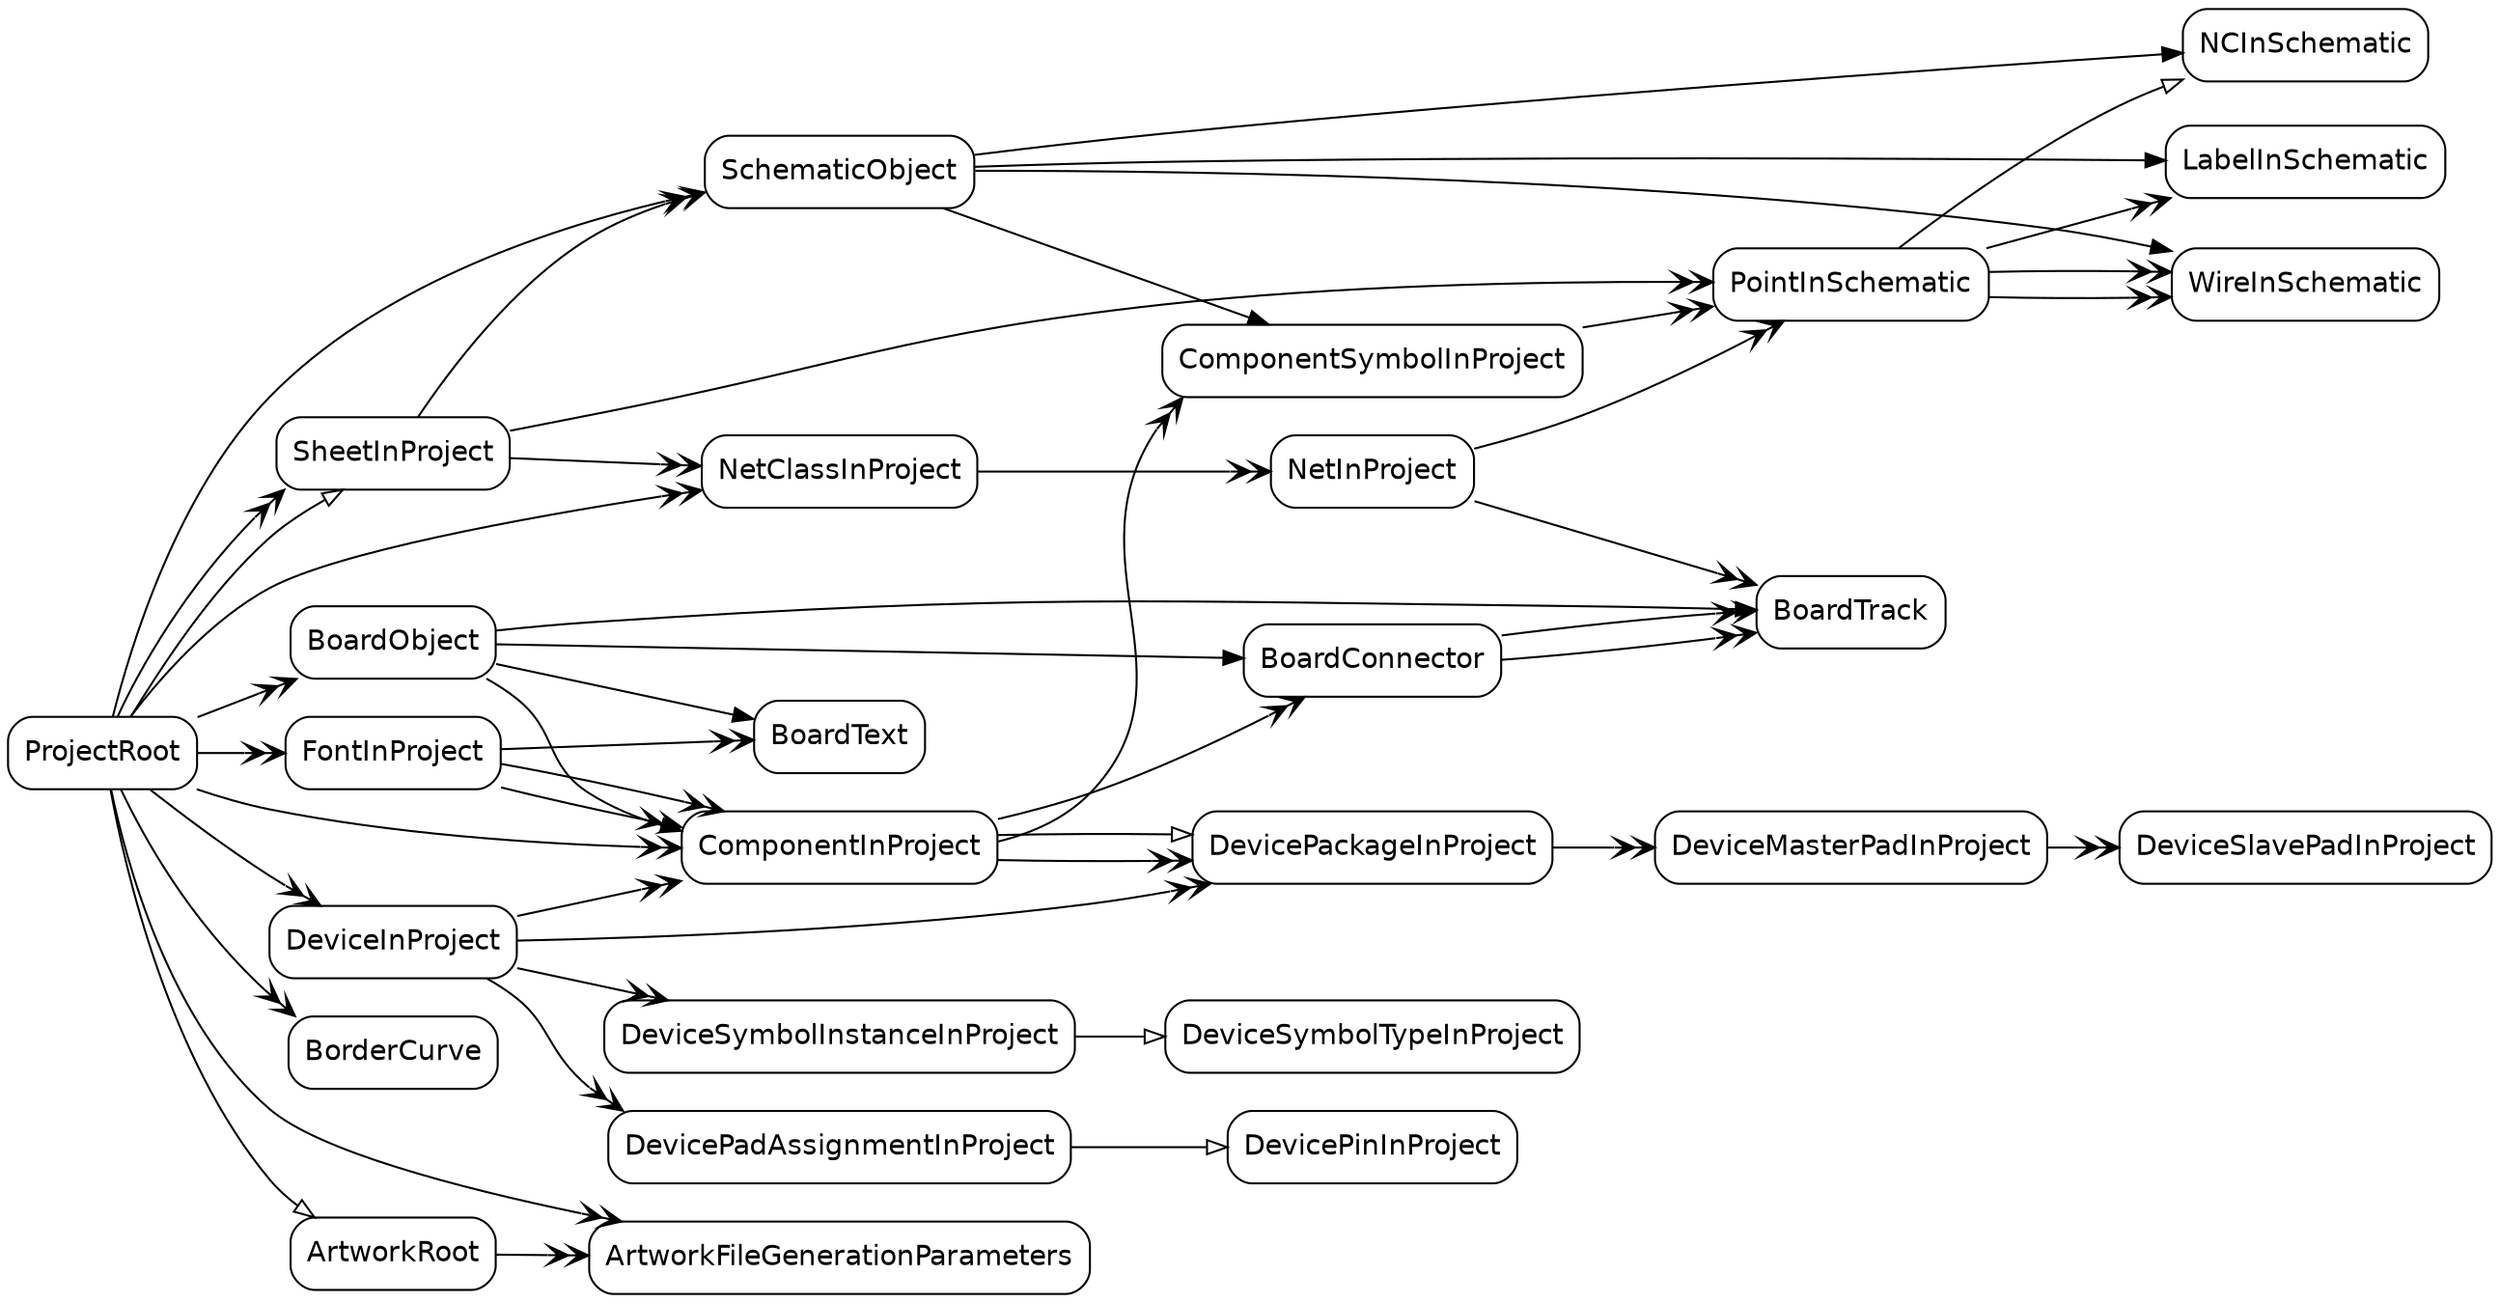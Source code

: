 digraph G {
  rankdir=LR ;
  node [shape=record fontname=helvetica style=rounded] ;
  ProjectRoot ;
  SchematicObject ;
  SheetInProject ;
  PointInSchematic ;
  WireInSchematic ;
  NCInSchematic ;
  LabelInSchematic ;
  NetClassInProject ;
  NetInProject ;
  BoardTrack ;
  FontInProject ;
  BoardText ;
  DeviceInProject ;
  DeviceSymbolInstanceInProject ;
  DeviceSymbolTypeInProject ;
  DevicePadAssignmentInProject ;
  DevicePinInProject ;
  DevicePackageInProject ;
  DeviceMasterPadInProject ;
  DeviceSlavePadInProject ;
  ComponentInProject ;
  ComponentSymbolInProject ;
  BoardConnector ;
  BorderCurve ;
  BoardObject ;
  ArtworkRoot ;
  ArtworkFileGenerationParameters ;
  ProjectRoot -> ArtworkFileGenerationParameters [dir=both arrowtail=none arrowhead=veevee] ;
  ProjectRoot -> ArtworkRoot [dir=both arrowtail=none arrowhead=onormal] ;
  ProjectRoot -> BoardObject [dir=both arrowtail=none arrowhead=veevee] ;
  ProjectRoot -> BorderCurve [dir=both arrowtail=none arrowhead=veevee] ;
  ProjectRoot -> ComponentInProject [dir=both arrowtail=none arrowhead=veevee] ;
  ProjectRoot -> DeviceInProject [dir=both arrowtail=none arrowhead=veevee] ;
  ProjectRoot -> FontInProject [dir=both arrowtail=none arrowhead=veevee] ;
  ProjectRoot -> NetClassInProject [dir=both arrowtail=none arrowhead=veevee] ;
  ProjectRoot -> SheetInProject [dir=both arrowtail=none arrowhead=onormal] ;
  ProjectRoot -> SheetInProject [dir=both arrowtail=none arrowhead=veevee] ;
  ProjectRoot -> SchematicObject [dir=both arrowtail=none arrowhead=veevee] ;
  SheetInProject -> SchematicObject [dir=both arrowtail=none arrowhead=veevee] ;
  SheetInProject -> PointInSchematic [dir=both arrowtail=none arrowhead=veevee] ;
  SheetInProject -> NetClassInProject [dir=both arrowtail=none arrowhead=veevee] ;
  PointInSchematic -> LabelInSchematic [dir=both arrowtail=none arrowhead=veevee] ;
  PointInSchematic -> NCInSchematic [dir=both arrowtail=none arrowhead=onormal] ;
  PointInSchematic -> WireInSchematic [dir=both arrowtail=none arrowhead=veevee] ;
  PointInSchematic -> WireInSchematic [dir=both arrowtail=none arrowhead=veevee] ;
  SchematicObject -> WireInSchematic [arrowtail=dot arrowhead=normal] ;
  SchematicObject -> NCInSchematic [arrowtail=dot arrowhead=normal] ;
  SchematicObject -> LabelInSchematic [arrowtail=dot arrowhead=normal] ;
  NetClassInProject -> NetInProject [dir=both arrowtail=none arrowhead=veevee] ;
  NetInProject -> PointInSchematic [dir=both arrowtail=none arrowhead=veevee] ;
  NetInProject -> BoardTrack [dir=both arrowtail=none arrowhead=veevee] ;
  BoardObject -> BoardTrack [arrowtail=dot arrowhead=normal] ;
  FontInProject -> ComponentInProject [dir=both arrowtail=none arrowhead=veevee] ;
  FontInProject -> ComponentInProject [dir=both arrowtail=none arrowhead=veevee] ;
  FontInProject -> BoardText [dir=both arrowtail=none arrowhead=veevee] ;
  BoardObject -> BoardText [arrowtail=dot arrowhead=normal] ;
  DeviceInProject -> ComponentInProject [dir=both arrowtail=none arrowhead=veevee] ;
  DeviceInProject -> DevicePackageInProject [dir=both arrowtail=none arrowhead=veevee] ;
  DeviceInProject -> DevicePadAssignmentInProject [dir=both arrowtail=none arrowhead=veevee] ;
  DeviceInProject -> DeviceSymbolInstanceInProject [dir=both arrowtail=none arrowhead=veevee] ;
  DeviceSymbolInstanceInProject -> DeviceSymbolTypeInProject [dir=both arrowtail=none arrowhead=onormal] ;
  DevicePadAssignmentInProject -> DevicePinInProject [dir=both arrowtail=none arrowhead=onormal] ;
  DevicePackageInProject -> DeviceMasterPadInProject [dir=both arrowtail=none arrowhead=veevee] ;
  DeviceMasterPadInProject -> DeviceSlavePadInProject [dir=both arrowtail=none arrowhead=veevee] ;
  BoardObject -> ComponentInProject [arrowtail=dot arrowhead=normal] ;
  ComponentInProject -> BoardConnector [dir=both arrowtail=none arrowhead=veevee] ;
  ComponentInProject -> DevicePackageInProject [dir=both arrowtail=none arrowhead=veevee] ;
  ComponentInProject -> DevicePackageInProject [dir=both arrowtail=none arrowhead=onormal] ;
  ComponentInProject -> ComponentSymbolInProject [dir=both arrowtail=none arrowhead=veevee] ;
  SchematicObject -> ComponentSymbolInProject [arrowtail=dot arrowhead=normal] ;
  ComponentSymbolInProject -> PointInSchematic [dir=both arrowtail=none arrowhead=veevee] ;
  BoardObject -> BoardConnector [arrowtail=dot arrowhead=normal] ;
  BoardConnector -> BoardTrack [dir=both arrowtail=none arrowhead=veevee] ;
  BoardConnector -> BoardTrack [dir=both arrowtail=none arrowhead=veevee] ;
  ArtworkRoot -> ArtworkFileGenerationParameters [dir=both arrowtail=none arrowhead=veevee] ;
}
